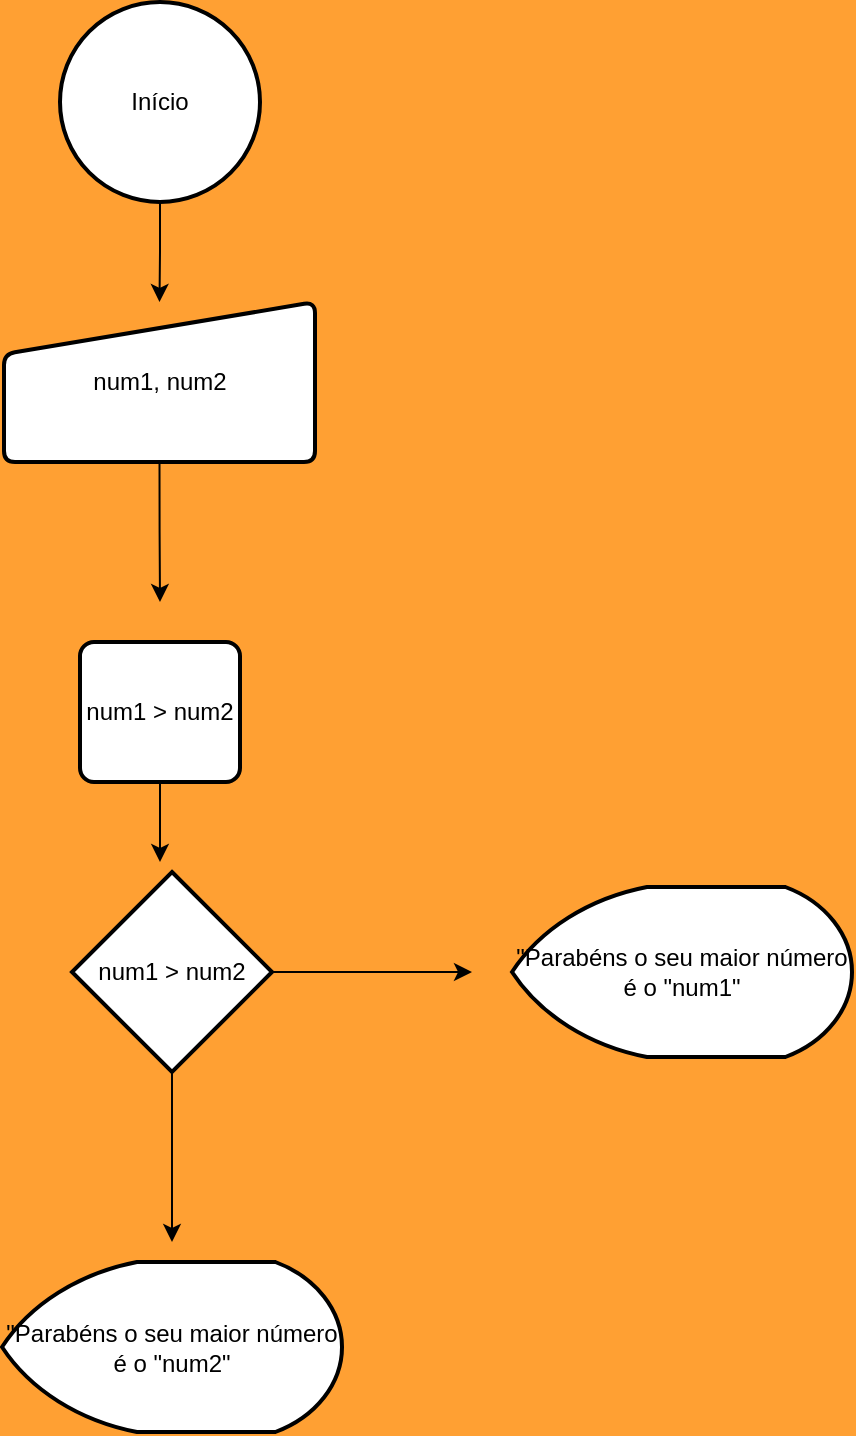 <mxfile version="14.6.6" type="device"><diagram id="C5RBs43oDa-KdzZeNtuy" name="Page-1"><mxGraphModel dx="1422" dy="791" grid="0" gridSize="10" guides="1" tooltips="1" connect="1" arrows="1" fold="1" page="1" pageScale="1" pageWidth="827" pageHeight="1169" background="#FFA033" math="0" shadow="0"><root><mxCell id="WIyWlLk6GJQsqaUBKTNV-0"/><mxCell id="WIyWlLk6GJQsqaUBKTNV-1" parent="WIyWlLk6GJQsqaUBKTNV-0"/><mxCell id="oPEeU3QjRoHBN7nTufN2-0" style="edgeStyle=orthogonalEdgeStyle;rounded=0;orthogonalLoop=1;jettySize=auto;html=1;exitX=0.5;exitY=1;exitDx=0;exitDy=0;exitPerimeter=0;" edge="1" parent="WIyWlLk6GJQsqaUBKTNV-1" source="oPEeU3QjRoHBN7nTufN2-1" target="oPEeU3QjRoHBN7nTufN2-3"><mxGeometry relative="1" as="geometry"/></mxCell><mxCell id="oPEeU3QjRoHBN7nTufN2-1" value="Início" style="strokeWidth=2;html=1;shape=mxgraph.flowchart.start_2;whiteSpace=wrap;" vertex="1" parent="WIyWlLk6GJQsqaUBKTNV-1"><mxGeometry x="364" y="40" width="100" height="100" as="geometry"/></mxCell><mxCell id="oPEeU3QjRoHBN7nTufN2-2" style="edgeStyle=orthogonalEdgeStyle;rounded=0;orthogonalLoop=1;jettySize=auto;html=1;exitX=0.5;exitY=1;exitDx=0;exitDy=0;" edge="1" parent="WIyWlLk6GJQsqaUBKTNV-1" source="oPEeU3QjRoHBN7nTufN2-3"><mxGeometry relative="1" as="geometry"><mxPoint x="414" y="340" as="targetPoint"/></mxGeometry></mxCell><mxCell id="oPEeU3QjRoHBN7nTufN2-3" value="num1, num2 " style="html=1;strokeWidth=2;shape=manualInput;whiteSpace=wrap;rounded=1;size=26;arcSize=11;" vertex="1" parent="WIyWlLk6GJQsqaUBKTNV-1"><mxGeometry x="336" y="190" width="155.5" height="80" as="geometry"/></mxCell><mxCell id="oPEeU3QjRoHBN7nTufN2-25" style="edgeStyle=orthogonalEdgeStyle;rounded=0;orthogonalLoop=1;jettySize=auto;html=1;exitX=0.5;exitY=1;exitDx=0;exitDy=0;" edge="1" parent="WIyWlLk6GJQsqaUBKTNV-1" source="oPEeU3QjRoHBN7nTufN2-7"><mxGeometry relative="1" as="geometry"><mxPoint x="414" y="470" as="targetPoint"/></mxGeometry></mxCell><mxCell id="oPEeU3QjRoHBN7nTufN2-7" value="num1 &amp;gt; num2" style="rounded=1;whiteSpace=wrap;html=1;absoluteArcSize=1;arcSize=14;strokeWidth=2;" vertex="1" parent="WIyWlLk6GJQsqaUBKTNV-1"><mxGeometry x="374" y="360" width="80" height="70" as="geometry"/></mxCell><mxCell id="oPEeU3QjRoHBN7nTufN2-16" style="edgeStyle=orthogonalEdgeStyle;rounded=0;orthogonalLoop=1;jettySize=auto;html=1;exitX=1;exitY=0.5;exitDx=0;exitDy=0;exitPerimeter=0;" edge="1" parent="WIyWlLk6GJQsqaUBKTNV-1" source="oPEeU3QjRoHBN7nTufN2-15"><mxGeometry relative="1" as="geometry"><mxPoint x="570" y="525" as="targetPoint"/></mxGeometry></mxCell><mxCell id="oPEeU3QjRoHBN7nTufN2-17" style="edgeStyle=orthogonalEdgeStyle;rounded=0;orthogonalLoop=1;jettySize=auto;html=1;exitX=0.5;exitY=1;exitDx=0;exitDy=0;exitPerimeter=0;" edge="1" parent="WIyWlLk6GJQsqaUBKTNV-1" source="oPEeU3QjRoHBN7nTufN2-15"><mxGeometry relative="1" as="geometry"><mxPoint x="420" y="660" as="targetPoint"/></mxGeometry></mxCell><mxCell id="oPEeU3QjRoHBN7nTufN2-15" value="num1 &amp;gt; num2" style="strokeWidth=2;html=1;shape=mxgraph.flowchart.decision;whiteSpace=wrap;" vertex="1" parent="WIyWlLk6GJQsqaUBKTNV-1"><mxGeometry x="370" y="475" width="100" height="100" as="geometry"/></mxCell><mxCell id="oPEeU3QjRoHBN7nTufN2-18" value="&quot;Parabéns o seu maior número é o &quot;num1&quot;" style="strokeWidth=2;html=1;shape=mxgraph.flowchart.display;whiteSpace=wrap;" vertex="1" parent="WIyWlLk6GJQsqaUBKTNV-1"><mxGeometry x="590" y="482.5" width="170" height="85" as="geometry"/></mxCell><mxCell id="oPEeU3QjRoHBN7nTufN2-23" value="&quot;Parabéns o seu maior número é o &quot;num2&quot;" style="strokeWidth=2;html=1;shape=mxgraph.flowchart.display;whiteSpace=wrap;" vertex="1" parent="WIyWlLk6GJQsqaUBKTNV-1"><mxGeometry x="335" y="670" width="170" height="85" as="geometry"/></mxCell></root></mxGraphModel></diagram></mxfile>